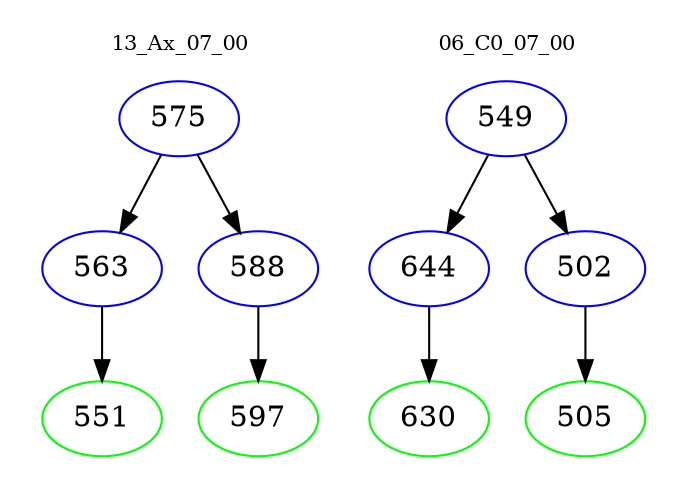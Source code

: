digraph{
subgraph cluster_0 {
color = white
label = "13_Ax_07_00";
fontsize=10;
T0_575 [label="575", color="blue"]
T0_575 -> T0_563 [color="black"]
T0_563 [label="563", color="blue"]
T0_563 -> T0_551 [color="black"]
T0_551 [label="551", color="green"]
T0_575 -> T0_588 [color="black"]
T0_588 [label="588", color="blue"]
T0_588 -> T0_597 [color="black"]
T0_597 [label="597", color="green"]
}
subgraph cluster_1 {
color = white
label = "06_C0_07_00";
fontsize=10;
T1_549 [label="549", color="blue"]
T1_549 -> T1_644 [color="black"]
T1_644 [label="644", color="blue"]
T1_644 -> T1_630 [color="black"]
T1_630 [label="630", color="green"]
T1_549 -> T1_502 [color="black"]
T1_502 [label="502", color="blue"]
T1_502 -> T1_505 [color="black"]
T1_505 [label="505", color="green"]
}
}
